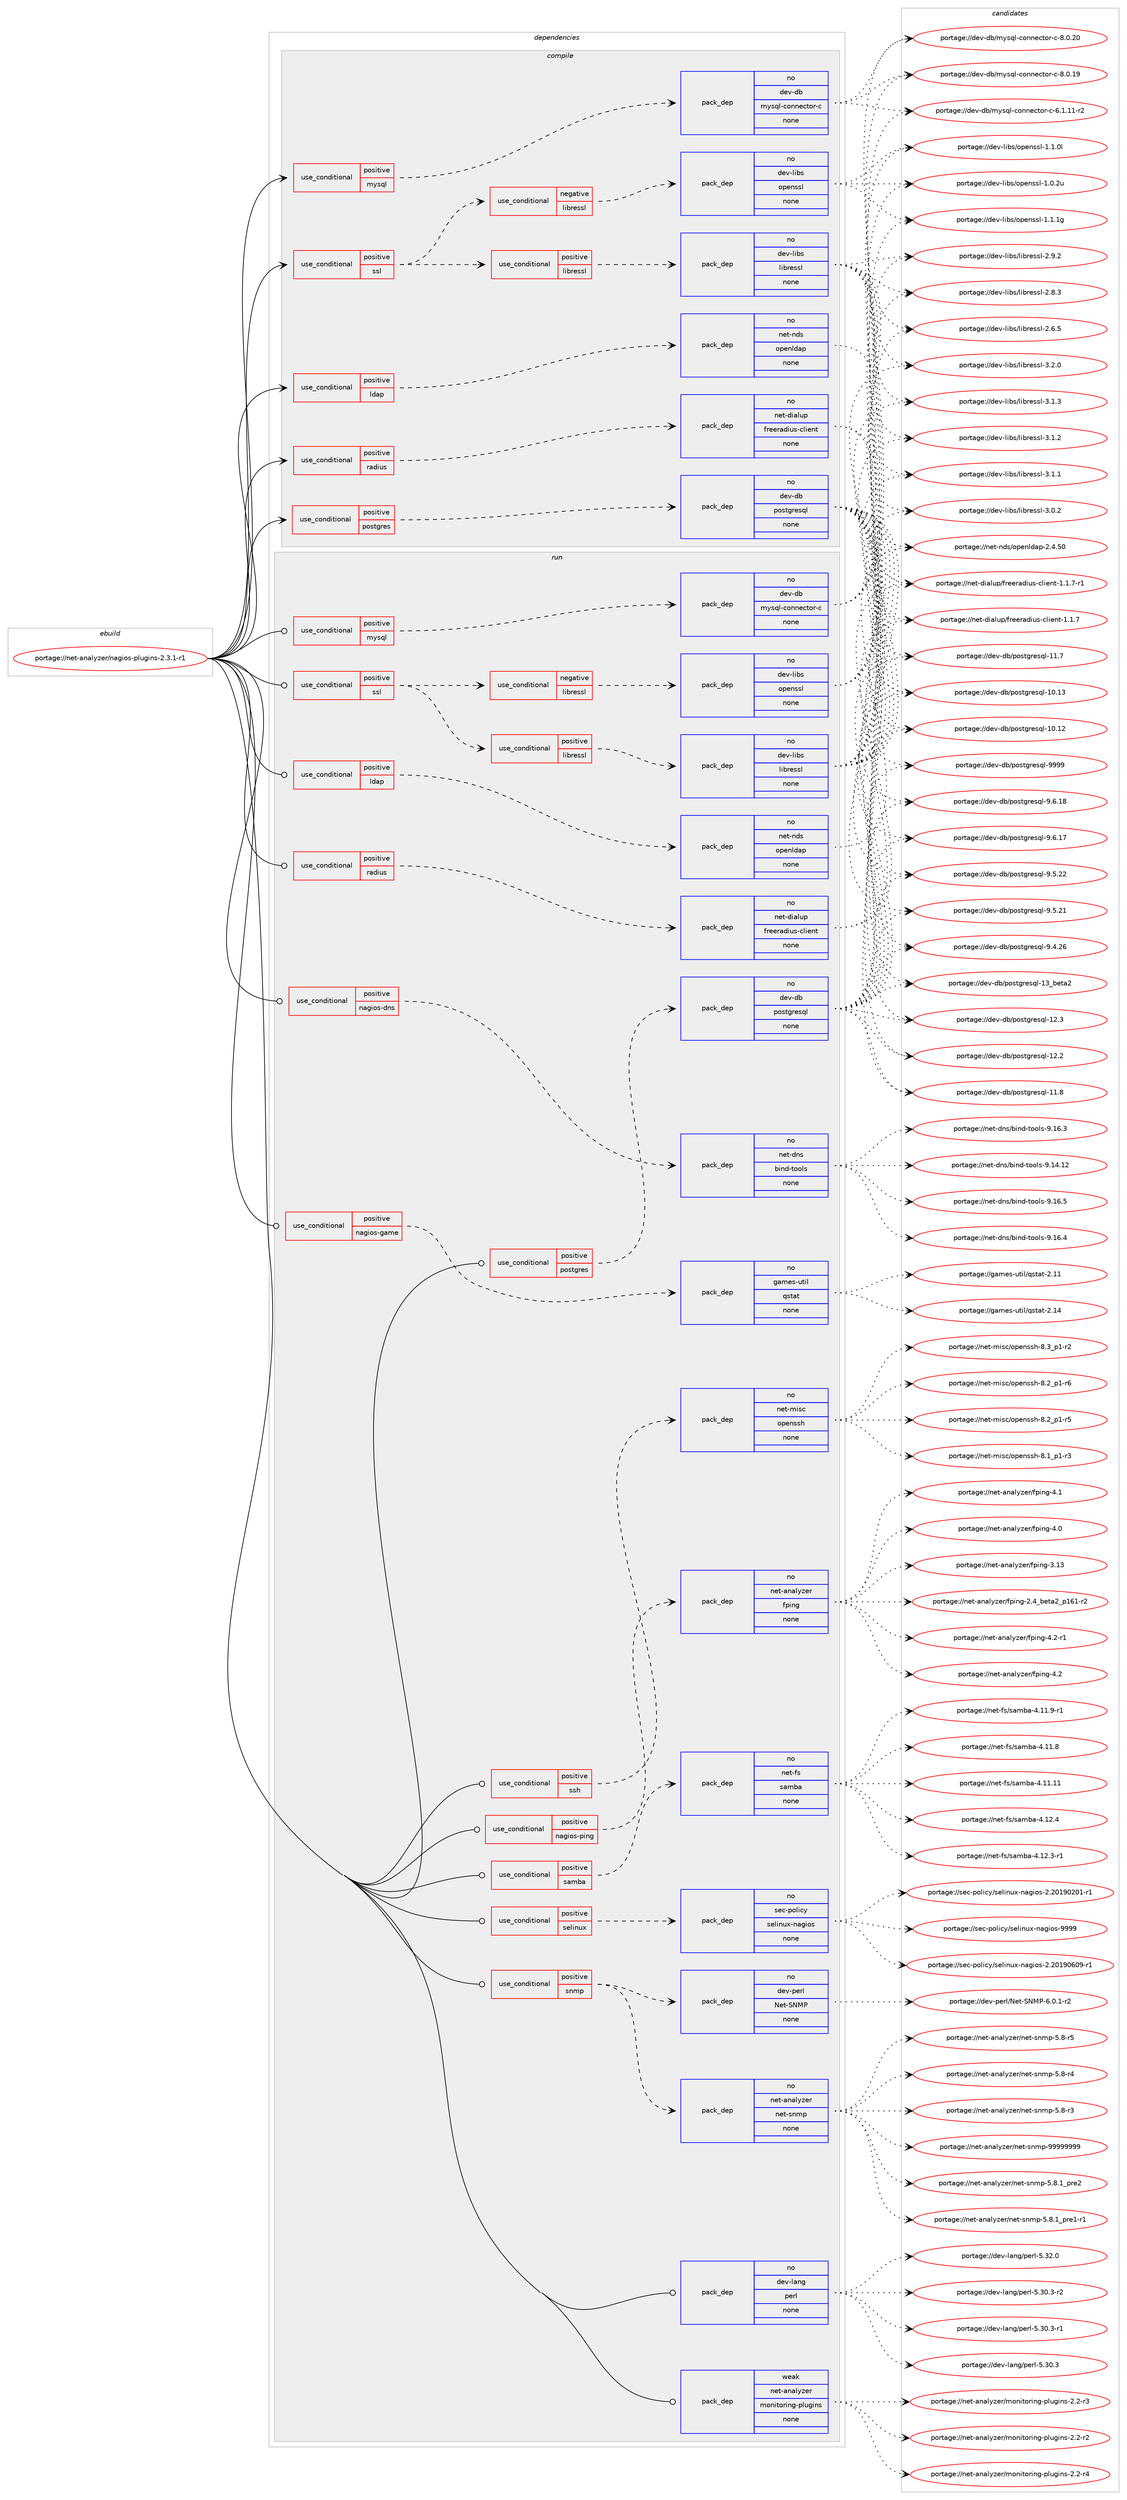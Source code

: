 digraph prolog {

# *************
# Graph options
# *************

newrank=true;
concentrate=true;
compound=true;
graph [rankdir=LR,fontname=Helvetica,fontsize=10,ranksep=1.5];#, ranksep=2.5, nodesep=0.2];
edge  [arrowhead=vee];
node  [fontname=Helvetica,fontsize=10];

# **********
# The ebuild
# **********

subgraph cluster_leftcol {
color=gray;
rank=same;
label=<<i>ebuild</i>>;
id [label="portage://net-analyzer/nagios-plugins-2.3.1-r1", color=red, width=4, href="../net-analyzer/nagios-plugins-2.3.1-r1.svg"];
}

# ****************
# The dependencies
# ****************

subgraph cluster_midcol {
color=gray;
label=<<i>dependencies</i>>;
subgraph cluster_compile {
fillcolor="#eeeeee";
style=filled;
label=<<i>compile</i>>;
subgraph cond934 {
dependency5378 [label=<<TABLE BORDER="0" CELLBORDER="1" CELLSPACING="0" CELLPADDING="4"><TR><TD ROWSPAN="3" CELLPADDING="10">use_conditional</TD></TR><TR><TD>positive</TD></TR><TR><TD>ldap</TD></TR></TABLE>>, shape=none, color=red];
subgraph pack4367 {
dependency5379 [label=<<TABLE BORDER="0" CELLBORDER="1" CELLSPACING="0" CELLPADDING="4" WIDTH="220"><TR><TD ROWSPAN="6" CELLPADDING="30">pack_dep</TD></TR><TR><TD WIDTH="110">no</TD></TR><TR><TD>net-nds</TD></TR><TR><TD>openldap</TD></TR><TR><TD>none</TD></TR><TR><TD></TD></TR></TABLE>>, shape=none, color=blue];
}
dependency5378:e -> dependency5379:w [weight=20,style="dashed",arrowhead="vee"];
}
id:e -> dependency5378:w [weight=20,style="solid",arrowhead="vee"];
subgraph cond935 {
dependency5380 [label=<<TABLE BORDER="0" CELLBORDER="1" CELLSPACING="0" CELLPADDING="4"><TR><TD ROWSPAN="3" CELLPADDING="10">use_conditional</TD></TR><TR><TD>positive</TD></TR><TR><TD>mysql</TD></TR></TABLE>>, shape=none, color=red];
subgraph pack4368 {
dependency5381 [label=<<TABLE BORDER="0" CELLBORDER="1" CELLSPACING="0" CELLPADDING="4" WIDTH="220"><TR><TD ROWSPAN="6" CELLPADDING="30">pack_dep</TD></TR><TR><TD WIDTH="110">no</TD></TR><TR><TD>dev-db</TD></TR><TR><TD>mysql-connector-c</TD></TR><TR><TD>none</TD></TR><TR><TD></TD></TR></TABLE>>, shape=none, color=blue];
}
dependency5380:e -> dependency5381:w [weight=20,style="dashed",arrowhead="vee"];
}
id:e -> dependency5380:w [weight=20,style="solid",arrowhead="vee"];
subgraph cond936 {
dependency5382 [label=<<TABLE BORDER="0" CELLBORDER="1" CELLSPACING="0" CELLPADDING="4"><TR><TD ROWSPAN="3" CELLPADDING="10">use_conditional</TD></TR><TR><TD>positive</TD></TR><TR><TD>postgres</TD></TR></TABLE>>, shape=none, color=red];
subgraph pack4369 {
dependency5383 [label=<<TABLE BORDER="0" CELLBORDER="1" CELLSPACING="0" CELLPADDING="4" WIDTH="220"><TR><TD ROWSPAN="6" CELLPADDING="30">pack_dep</TD></TR><TR><TD WIDTH="110">no</TD></TR><TR><TD>dev-db</TD></TR><TR><TD>postgresql</TD></TR><TR><TD>none</TD></TR><TR><TD></TD></TR></TABLE>>, shape=none, color=blue];
}
dependency5382:e -> dependency5383:w [weight=20,style="dashed",arrowhead="vee"];
}
id:e -> dependency5382:w [weight=20,style="solid",arrowhead="vee"];
subgraph cond937 {
dependency5384 [label=<<TABLE BORDER="0" CELLBORDER="1" CELLSPACING="0" CELLPADDING="4"><TR><TD ROWSPAN="3" CELLPADDING="10">use_conditional</TD></TR><TR><TD>positive</TD></TR><TR><TD>radius</TD></TR></TABLE>>, shape=none, color=red];
subgraph pack4370 {
dependency5385 [label=<<TABLE BORDER="0" CELLBORDER="1" CELLSPACING="0" CELLPADDING="4" WIDTH="220"><TR><TD ROWSPAN="6" CELLPADDING="30">pack_dep</TD></TR><TR><TD WIDTH="110">no</TD></TR><TR><TD>net-dialup</TD></TR><TR><TD>freeradius-client</TD></TR><TR><TD>none</TD></TR><TR><TD></TD></TR></TABLE>>, shape=none, color=blue];
}
dependency5384:e -> dependency5385:w [weight=20,style="dashed",arrowhead="vee"];
}
id:e -> dependency5384:w [weight=20,style="solid",arrowhead="vee"];
subgraph cond938 {
dependency5386 [label=<<TABLE BORDER="0" CELLBORDER="1" CELLSPACING="0" CELLPADDING="4"><TR><TD ROWSPAN="3" CELLPADDING="10">use_conditional</TD></TR><TR><TD>positive</TD></TR><TR><TD>ssl</TD></TR></TABLE>>, shape=none, color=red];
subgraph cond939 {
dependency5387 [label=<<TABLE BORDER="0" CELLBORDER="1" CELLSPACING="0" CELLPADDING="4"><TR><TD ROWSPAN="3" CELLPADDING="10">use_conditional</TD></TR><TR><TD>negative</TD></TR><TR><TD>libressl</TD></TR></TABLE>>, shape=none, color=red];
subgraph pack4371 {
dependency5388 [label=<<TABLE BORDER="0" CELLBORDER="1" CELLSPACING="0" CELLPADDING="4" WIDTH="220"><TR><TD ROWSPAN="6" CELLPADDING="30">pack_dep</TD></TR><TR><TD WIDTH="110">no</TD></TR><TR><TD>dev-libs</TD></TR><TR><TD>openssl</TD></TR><TR><TD>none</TD></TR><TR><TD></TD></TR></TABLE>>, shape=none, color=blue];
}
dependency5387:e -> dependency5388:w [weight=20,style="dashed",arrowhead="vee"];
}
dependency5386:e -> dependency5387:w [weight=20,style="dashed",arrowhead="vee"];
subgraph cond940 {
dependency5389 [label=<<TABLE BORDER="0" CELLBORDER="1" CELLSPACING="0" CELLPADDING="4"><TR><TD ROWSPAN="3" CELLPADDING="10">use_conditional</TD></TR><TR><TD>positive</TD></TR><TR><TD>libressl</TD></TR></TABLE>>, shape=none, color=red];
subgraph pack4372 {
dependency5390 [label=<<TABLE BORDER="0" CELLBORDER="1" CELLSPACING="0" CELLPADDING="4" WIDTH="220"><TR><TD ROWSPAN="6" CELLPADDING="30">pack_dep</TD></TR><TR><TD WIDTH="110">no</TD></TR><TR><TD>dev-libs</TD></TR><TR><TD>libressl</TD></TR><TR><TD>none</TD></TR><TR><TD></TD></TR></TABLE>>, shape=none, color=blue];
}
dependency5389:e -> dependency5390:w [weight=20,style="dashed",arrowhead="vee"];
}
dependency5386:e -> dependency5389:w [weight=20,style="dashed",arrowhead="vee"];
}
id:e -> dependency5386:w [weight=20,style="solid",arrowhead="vee"];
}
subgraph cluster_compileandrun {
fillcolor="#eeeeee";
style=filled;
label=<<i>compile and run</i>>;
}
subgraph cluster_run {
fillcolor="#eeeeee";
style=filled;
label=<<i>run</i>>;
subgraph cond941 {
dependency5391 [label=<<TABLE BORDER="0" CELLBORDER="1" CELLSPACING="0" CELLPADDING="4"><TR><TD ROWSPAN="3" CELLPADDING="10">use_conditional</TD></TR><TR><TD>positive</TD></TR><TR><TD>ldap</TD></TR></TABLE>>, shape=none, color=red];
subgraph pack4373 {
dependency5392 [label=<<TABLE BORDER="0" CELLBORDER="1" CELLSPACING="0" CELLPADDING="4" WIDTH="220"><TR><TD ROWSPAN="6" CELLPADDING="30">pack_dep</TD></TR><TR><TD WIDTH="110">no</TD></TR><TR><TD>net-nds</TD></TR><TR><TD>openldap</TD></TR><TR><TD>none</TD></TR><TR><TD></TD></TR></TABLE>>, shape=none, color=blue];
}
dependency5391:e -> dependency5392:w [weight=20,style="dashed",arrowhead="vee"];
}
id:e -> dependency5391:w [weight=20,style="solid",arrowhead="odot"];
subgraph cond942 {
dependency5393 [label=<<TABLE BORDER="0" CELLBORDER="1" CELLSPACING="0" CELLPADDING="4"><TR><TD ROWSPAN="3" CELLPADDING="10">use_conditional</TD></TR><TR><TD>positive</TD></TR><TR><TD>mysql</TD></TR></TABLE>>, shape=none, color=red];
subgraph pack4374 {
dependency5394 [label=<<TABLE BORDER="0" CELLBORDER="1" CELLSPACING="0" CELLPADDING="4" WIDTH="220"><TR><TD ROWSPAN="6" CELLPADDING="30">pack_dep</TD></TR><TR><TD WIDTH="110">no</TD></TR><TR><TD>dev-db</TD></TR><TR><TD>mysql-connector-c</TD></TR><TR><TD>none</TD></TR><TR><TD></TD></TR></TABLE>>, shape=none, color=blue];
}
dependency5393:e -> dependency5394:w [weight=20,style="dashed",arrowhead="vee"];
}
id:e -> dependency5393:w [weight=20,style="solid",arrowhead="odot"];
subgraph cond943 {
dependency5395 [label=<<TABLE BORDER="0" CELLBORDER="1" CELLSPACING="0" CELLPADDING="4"><TR><TD ROWSPAN="3" CELLPADDING="10">use_conditional</TD></TR><TR><TD>positive</TD></TR><TR><TD>nagios-dns</TD></TR></TABLE>>, shape=none, color=red];
subgraph pack4375 {
dependency5396 [label=<<TABLE BORDER="0" CELLBORDER="1" CELLSPACING="0" CELLPADDING="4" WIDTH="220"><TR><TD ROWSPAN="6" CELLPADDING="30">pack_dep</TD></TR><TR><TD WIDTH="110">no</TD></TR><TR><TD>net-dns</TD></TR><TR><TD>bind-tools</TD></TR><TR><TD>none</TD></TR><TR><TD></TD></TR></TABLE>>, shape=none, color=blue];
}
dependency5395:e -> dependency5396:w [weight=20,style="dashed",arrowhead="vee"];
}
id:e -> dependency5395:w [weight=20,style="solid",arrowhead="odot"];
subgraph cond944 {
dependency5397 [label=<<TABLE BORDER="0" CELLBORDER="1" CELLSPACING="0" CELLPADDING="4"><TR><TD ROWSPAN="3" CELLPADDING="10">use_conditional</TD></TR><TR><TD>positive</TD></TR><TR><TD>nagios-game</TD></TR></TABLE>>, shape=none, color=red];
subgraph pack4376 {
dependency5398 [label=<<TABLE BORDER="0" CELLBORDER="1" CELLSPACING="0" CELLPADDING="4" WIDTH="220"><TR><TD ROWSPAN="6" CELLPADDING="30">pack_dep</TD></TR><TR><TD WIDTH="110">no</TD></TR><TR><TD>games-util</TD></TR><TR><TD>qstat</TD></TR><TR><TD>none</TD></TR><TR><TD></TD></TR></TABLE>>, shape=none, color=blue];
}
dependency5397:e -> dependency5398:w [weight=20,style="dashed",arrowhead="vee"];
}
id:e -> dependency5397:w [weight=20,style="solid",arrowhead="odot"];
subgraph cond945 {
dependency5399 [label=<<TABLE BORDER="0" CELLBORDER="1" CELLSPACING="0" CELLPADDING="4"><TR><TD ROWSPAN="3" CELLPADDING="10">use_conditional</TD></TR><TR><TD>positive</TD></TR><TR><TD>nagios-ping</TD></TR></TABLE>>, shape=none, color=red];
subgraph pack4377 {
dependency5400 [label=<<TABLE BORDER="0" CELLBORDER="1" CELLSPACING="0" CELLPADDING="4" WIDTH="220"><TR><TD ROWSPAN="6" CELLPADDING="30">pack_dep</TD></TR><TR><TD WIDTH="110">no</TD></TR><TR><TD>net-analyzer</TD></TR><TR><TD>fping</TD></TR><TR><TD>none</TD></TR><TR><TD></TD></TR></TABLE>>, shape=none, color=blue];
}
dependency5399:e -> dependency5400:w [weight=20,style="dashed",arrowhead="vee"];
}
id:e -> dependency5399:w [weight=20,style="solid",arrowhead="odot"];
subgraph cond946 {
dependency5401 [label=<<TABLE BORDER="0" CELLBORDER="1" CELLSPACING="0" CELLPADDING="4"><TR><TD ROWSPAN="3" CELLPADDING="10">use_conditional</TD></TR><TR><TD>positive</TD></TR><TR><TD>postgres</TD></TR></TABLE>>, shape=none, color=red];
subgraph pack4378 {
dependency5402 [label=<<TABLE BORDER="0" CELLBORDER="1" CELLSPACING="0" CELLPADDING="4" WIDTH="220"><TR><TD ROWSPAN="6" CELLPADDING="30">pack_dep</TD></TR><TR><TD WIDTH="110">no</TD></TR><TR><TD>dev-db</TD></TR><TR><TD>postgresql</TD></TR><TR><TD>none</TD></TR><TR><TD></TD></TR></TABLE>>, shape=none, color=blue];
}
dependency5401:e -> dependency5402:w [weight=20,style="dashed",arrowhead="vee"];
}
id:e -> dependency5401:w [weight=20,style="solid",arrowhead="odot"];
subgraph cond947 {
dependency5403 [label=<<TABLE BORDER="0" CELLBORDER="1" CELLSPACING="0" CELLPADDING="4"><TR><TD ROWSPAN="3" CELLPADDING="10">use_conditional</TD></TR><TR><TD>positive</TD></TR><TR><TD>radius</TD></TR></TABLE>>, shape=none, color=red];
subgraph pack4379 {
dependency5404 [label=<<TABLE BORDER="0" CELLBORDER="1" CELLSPACING="0" CELLPADDING="4" WIDTH="220"><TR><TD ROWSPAN="6" CELLPADDING="30">pack_dep</TD></TR><TR><TD WIDTH="110">no</TD></TR><TR><TD>net-dialup</TD></TR><TR><TD>freeradius-client</TD></TR><TR><TD>none</TD></TR><TR><TD></TD></TR></TABLE>>, shape=none, color=blue];
}
dependency5403:e -> dependency5404:w [weight=20,style="dashed",arrowhead="vee"];
}
id:e -> dependency5403:w [weight=20,style="solid",arrowhead="odot"];
subgraph cond948 {
dependency5405 [label=<<TABLE BORDER="0" CELLBORDER="1" CELLSPACING="0" CELLPADDING="4"><TR><TD ROWSPAN="3" CELLPADDING="10">use_conditional</TD></TR><TR><TD>positive</TD></TR><TR><TD>samba</TD></TR></TABLE>>, shape=none, color=red];
subgraph pack4380 {
dependency5406 [label=<<TABLE BORDER="0" CELLBORDER="1" CELLSPACING="0" CELLPADDING="4" WIDTH="220"><TR><TD ROWSPAN="6" CELLPADDING="30">pack_dep</TD></TR><TR><TD WIDTH="110">no</TD></TR><TR><TD>net-fs</TD></TR><TR><TD>samba</TD></TR><TR><TD>none</TD></TR><TR><TD></TD></TR></TABLE>>, shape=none, color=blue];
}
dependency5405:e -> dependency5406:w [weight=20,style="dashed",arrowhead="vee"];
}
id:e -> dependency5405:w [weight=20,style="solid",arrowhead="odot"];
subgraph cond949 {
dependency5407 [label=<<TABLE BORDER="0" CELLBORDER="1" CELLSPACING="0" CELLPADDING="4"><TR><TD ROWSPAN="3" CELLPADDING="10">use_conditional</TD></TR><TR><TD>positive</TD></TR><TR><TD>selinux</TD></TR></TABLE>>, shape=none, color=red];
subgraph pack4381 {
dependency5408 [label=<<TABLE BORDER="0" CELLBORDER="1" CELLSPACING="0" CELLPADDING="4" WIDTH="220"><TR><TD ROWSPAN="6" CELLPADDING="30">pack_dep</TD></TR><TR><TD WIDTH="110">no</TD></TR><TR><TD>sec-policy</TD></TR><TR><TD>selinux-nagios</TD></TR><TR><TD>none</TD></TR><TR><TD></TD></TR></TABLE>>, shape=none, color=blue];
}
dependency5407:e -> dependency5408:w [weight=20,style="dashed",arrowhead="vee"];
}
id:e -> dependency5407:w [weight=20,style="solid",arrowhead="odot"];
subgraph cond950 {
dependency5409 [label=<<TABLE BORDER="0" CELLBORDER="1" CELLSPACING="0" CELLPADDING="4"><TR><TD ROWSPAN="3" CELLPADDING="10">use_conditional</TD></TR><TR><TD>positive</TD></TR><TR><TD>snmp</TD></TR></TABLE>>, shape=none, color=red];
subgraph pack4382 {
dependency5410 [label=<<TABLE BORDER="0" CELLBORDER="1" CELLSPACING="0" CELLPADDING="4" WIDTH="220"><TR><TD ROWSPAN="6" CELLPADDING="30">pack_dep</TD></TR><TR><TD WIDTH="110">no</TD></TR><TR><TD>dev-perl</TD></TR><TR><TD>Net-SNMP</TD></TR><TR><TD>none</TD></TR><TR><TD></TD></TR></TABLE>>, shape=none, color=blue];
}
dependency5409:e -> dependency5410:w [weight=20,style="dashed",arrowhead="vee"];
subgraph pack4383 {
dependency5411 [label=<<TABLE BORDER="0" CELLBORDER="1" CELLSPACING="0" CELLPADDING="4" WIDTH="220"><TR><TD ROWSPAN="6" CELLPADDING="30">pack_dep</TD></TR><TR><TD WIDTH="110">no</TD></TR><TR><TD>net-analyzer</TD></TR><TR><TD>net-snmp</TD></TR><TR><TD>none</TD></TR><TR><TD></TD></TR></TABLE>>, shape=none, color=blue];
}
dependency5409:e -> dependency5411:w [weight=20,style="dashed",arrowhead="vee"];
}
id:e -> dependency5409:w [weight=20,style="solid",arrowhead="odot"];
subgraph cond951 {
dependency5412 [label=<<TABLE BORDER="0" CELLBORDER="1" CELLSPACING="0" CELLPADDING="4"><TR><TD ROWSPAN="3" CELLPADDING="10">use_conditional</TD></TR><TR><TD>positive</TD></TR><TR><TD>ssh</TD></TR></TABLE>>, shape=none, color=red];
subgraph pack4384 {
dependency5413 [label=<<TABLE BORDER="0" CELLBORDER="1" CELLSPACING="0" CELLPADDING="4" WIDTH="220"><TR><TD ROWSPAN="6" CELLPADDING="30">pack_dep</TD></TR><TR><TD WIDTH="110">no</TD></TR><TR><TD>net-misc</TD></TR><TR><TD>openssh</TD></TR><TR><TD>none</TD></TR><TR><TD></TD></TR></TABLE>>, shape=none, color=blue];
}
dependency5412:e -> dependency5413:w [weight=20,style="dashed",arrowhead="vee"];
}
id:e -> dependency5412:w [weight=20,style="solid",arrowhead="odot"];
subgraph cond952 {
dependency5414 [label=<<TABLE BORDER="0" CELLBORDER="1" CELLSPACING="0" CELLPADDING="4"><TR><TD ROWSPAN="3" CELLPADDING="10">use_conditional</TD></TR><TR><TD>positive</TD></TR><TR><TD>ssl</TD></TR></TABLE>>, shape=none, color=red];
subgraph cond953 {
dependency5415 [label=<<TABLE BORDER="0" CELLBORDER="1" CELLSPACING="0" CELLPADDING="4"><TR><TD ROWSPAN="3" CELLPADDING="10">use_conditional</TD></TR><TR><TD>negative</TD></TR><TR><TD>libressl</TD></TR></TABLE>>, shape=none, color=red];
subgraph pack4385 {
dependency5416 [label=<<TABLE BORDER="0" CELLBORDER="1" CELLSPACING="0" CELLPADDING="4" WIDTH="220"><TR><TD ROWSPAN="6" CELLPADDING="30">pack_dep</TD></TR><TR><TD WIDTH="110">no</TD></TR><TR><TD>dev-libs</TD></TR><TR><TD>openssl</TD></TR><TR><TD>none</TD></TR><TR><TD></TD></TR></TABLE>>, shape=none, color=blue];
}
dependency5415:e -> dependency5416:w [weight=20,style="dashed",arrowhead="vee"];
}
dependency5414:e -> dependency5415:w [weight=20,style="dashed",arrowhead="vee"];
subgraph cond954 {
dependency5417 [label=<<TABLE BORDER="0" CELLBORDER="1" CELLSPACING="0" CELLPADDING="4"><TR><TD ROWSPAN="3" CELLPADDING="10">use_conditional</TD></TR><TR><TD>positive</TD></TR><TR><TD>libressl</TD></TR></TABLE>>, shape=none, color=red];
subgraph pack4386 {
dependency5418 [label=<<TABLE BORDER="0" CELLBORDER="1" CELLSPACING="0" CELLPADDING="4" WIDTH="220"><TR><TD ROWSPAN="6" CELLPADDING="30">pack_dep</TD></TR><TR><TD WIDTH="110">no</TD></TR><TR><TD>dev-libs</TD></TR><TR><TD>libressl</TD></TR><TR><TD>none</TD></TR><TR><TD></TD></TR></TABLE>>, shape=none, color=blue];
}
dependency5417:e -> dependency5418:w [weight=20,style="dashed",arrowhead="vee"];
}
dependency5414:e -> dependency5417:w [weight=20,style="dashed",arrowhead="vee"];
}
id:e -> dependency5414:w [weight=20,style="solid",arrowhead="odot"];
subgraph pack4387 {
dependency5419 [label=<<TABLE BORDER="0" CELLBORDER="1" CELLSPACING="0" CELLPADDING="4" WIDTH="220"><TR><TD ROWSPAN="6" CELLPADDING="30">pack_dep</TD></TR><TR><TD WIDTH="110">no</TD></TR><TR><TD>dev-lang</TD></TR><TR><TD>perl</TD></TR><TR><TD>none</TD></TR><TR><TD></TD></TR></TABLE>>, shape=none, color=blue];
}
id:e -> dependency5419:w [weight=20,style="solid",arrowhead="odot"];
subgraph pack4388 {
dependency5420 [label=<<TABLE BORDER="0" CELLBORDER="1" CELLSPACING="0" CELLPADDING="4" WIDTH="220"><TR><TD ROWSPAN="6" CELLPADDING="30">pack_dep</TD></TR><TR><TD WIDTH="110">weak</TD></TR><TR><TD>net-analyzer</TD></TR><TR><TD>monitoring-plugins</TD></TR><TR><TD>none</TD></TR><TR><TD></TD></TR></TABLE>>, shape=none, color=blue];
}
id:e -> dependency5420:w [weight=20,style="solid",arrowhead="odot"];
}
}

# **************
# The candidates
# **************

subgraph cluster_choices {
rank=same;
color=gray;
label=<<i>candidates</i>>;

subgraph choice4367 {
color=black;
nodesep=1;
choice11010111645110100115471111121011101081009711245504652465348 [label="portage://net-nds/openldap-2.4.50", color=red, width=4,href="../net-nds/openldap-2.4.50.svg"];
dependency5379:e -> choice11010111645110100115471111121011101081009711245504652465348:w [style=dotted,weight="100"];
}
subgraph choice4368 {
color=black;
nodesep=1;
choice100101118451009847109121115113108459911111011010199116111114459945564648465048 [label="portage://dev-db/mysql-connector-c-8.0.20", color=red, width=4,href="../dev-db/mysql-connector-c-8.0.20.svg"];
choice100101118451009847109121115113108459911111011010199116111114459945564648464957 [label="portage://dev-db/mysql-connector-c-8.0.19", color=red, width=4,href="../dev-db/mysql-connector-c-8.0.19.svg"];
choice1001011184510098471091211151131084599111110110101991161111144599455446494649494511450 [label="portage://dev-db/mysql-connector-c-6.1.11-r2", color=red, width=4,href="../dev-db/mysql-connector-c-6.1.11-r2.svg"];
dependency5381:e -> choice100101118451009847109121115113108459911111011010199116111114459945564648465048:w [style=dotted,weight="100"];
dependency5381:e -> choice100101118451009847109121115113108459911111011010199116111114459945564648464957:w [style=dotted,weight="100"];
dependency5381:e -> choice1001011184510098471091211151131084599111110110101991161111144599455446494649494511450:w [style=dotted,weight="100"];
}
subgraph choice4369 {
color=black;
nodesep=1;
choice1001011184510098471121111151161031141011151131084557575757 [label="portage://dev-db/postgresql-9999", color=red, width=4,href="../dev-db/postgresql-9999.svg"];
choice10010111845100984711211111511610311410111511310845574654464956 [label="portage://dev-db/postgresql-9.6.18", color=red, width=4,href="../dev-db/postgresql-9.6.18.svg"];
choice10010111845100984711211111511610311410111511310845574654464955 [label="portage://dev-db/postgresql-9.6.17", color=red, width=4,href="../dev-db/postgresql-9.6.17.svg"];
choice10010111845100984711211111511610311410111511310845574653465050 [label="portage://dev-db/postgresql-9.5.22", color=red, width=4,href="../dev-db/postgresql-9.5.22.svg"];
choice10010111845100984711211111511610311410111511310845574653465049 [label="portage://dev-db/postgresql-9.5.21", color=red, width=4,href="../dev-db/postgresql-9.5.21.svg"];
choice10010111845100984711211111511610311410111511310845574652465054 [label="portage://dev-db/postgresql-9.4.26", color=red, width=4,href="../dev-db/postgresql-9.4.26.svg"];
choice10010111845100984711211111511610311410111511310845495195981011169750 [label="portage://dev-db/postgresql-13_beta2", color=red, width=4,href="../dev-db/postgresql-13_beta2.svg"];
choice1001011184510098471121111151161031141011151131084549504651 [label="portage://dev-db/postgresql-12.3", color=red, width=4,href="../dev-db/postgresql-12.3.svg"];
choice1001011184510098471121111151161031141011151131084549504650 [label="portage://dev-db/postgresql-12.2", color=red, width=4,href="../dev-db/postgresql-12.2.svg"];
choice1001011184510098471121111151161031141011151131084549494656 [label="portage://dev-db/postgresql-11.8", color=red, width=4,href="../dev-db/postgresql-11.8.svg"];
choice1001011184510098471121111151161031141011151131084549494655 [label="portage://dev-db/postgresql-11.7", color=red, width=4,href="../dev-db/postgresql-11.7.svg"];
choice100101118451009847112111115116103114101115113108454948464951 [label="portage://dev-db/postgresql-10.13", color=red, width=4,href="../dev-db/postgresql-10.13.svg"];
choice100101118451009847112111115116103114101115113108454948464950 [label="portage://dev-db/postgresql-10.12", color=red, width=4,href="../dev-db/postgresql-10.12.svg"];
dependency5383:e -> choice1001011184510098471121111151161031141011151131084557575757:w [style=dotted,weight="100"];
dependency5383:e -> choice10010111845100984711211111511610311410111511310845574654464956:w [style=dotted,weight="100"];
dependency5383:e -> choice10010111845100984711211111511610311410111511310845574654464955:w [style=dotted,weight="100"];
dependency5383:e -> choice10010111845100984711211111511610311410111511310845574653465050:w [style=dotted,weight="100"];
dependency5383:e -> choice10010111845100984711211111511610311410111511310845574653465049:w [style=dotted,weight="100"];
dependency5383:e -> choice10010111845100984711211111511610311410111511310845574652465054:w [style=dotted,weight="100"];
dependency5383:e -> choice10010111845100984711211111511610311410111511310845495195981011169750:w [style=dotted,weight="100"];
dependency5383:e -> choice1001011184510098471121111151161031141011151131084549504651:w [style=dotted,weight="100"];
dependency5383:e -> choice1001011184510098471121111151161031141011151131084549504650:w [style=dotted,weight="100"];
dependency5383:e -> choice1001011184510098471121111151161031141011151131084549494656:w [style=dotted,weight="100"];
dependency5383:e -> choice1001011184510098471121111151161031141011151131084549494655:w [style=dotted,weight="100"];
dependency5383:e -> choice100101118451009847112111115116103114101115113108454948464951:w [style=dotted,weight="100"];
dependency5383:e -> choice100101118451009847112111115116103114101115113108454948464950:w [style=dotted,weight="100"];
}
subgraph choice4370 {
color=black;
nodesep=1;
choice1101011164510010597108117112471021141011011149710010511711545991081051011101164549464946554511449 [label="portage://net-dialup/freeradius-client-1.1.7-r1", color=red, width=4,href="../net-dialup/freeradius-client-1.1.7-r1.svg"];
choice110101116451001059710811711247102114101101114971001051171154599108105101110116454946494655 [label="portage://net-dialup/freeradius-client-1.1.7", color=red, width=4,href="../net-dialup/freeradius-client-1.1.7.svg"];
dependency5385:e -> choice1101011164510010597108117112471021141011011149710010511711545991081051011101164549464946554511449:w [style=dotted,weight="100"];
dependency5385:e -> choice110101116451001059710811711247102114101101114971001051171154599108105101110116454946494655:w [style=dotted,weight="100"];
}
subgraph choice4371 {
color=black;
nodesep=1;
choice100101118451081059811547111112101110115115108454946494649103 [label="portage://dev-libs/openssl-1.1.1g", color=red, width=4,href="../dev-libs/openssl-1.1.1g.svg"];
choice100101118451081059811547111112101110115115108454946494648108 [label="portage://dev-libs/openssl-1.1.0l", color=red, width=4,href="../dev-libs/openssl-1.1.0l.svg"];
choice100101118451081059811547111112101110115115108454946484650117 [label="portage://dev-libs/openssl-1.0.2u", color=red, width=4,href="../dev-libs/openssl-1.0.2u.svg"];
dependency5388:e -> choice100101118451081059811547111112101110115115108454946494649103:w [style=dotted,weight="100"];
dependency5388:e -> choice100101118451081059811547111112101110115115108454946494648108:w [style=dotted,weight="100"];
dependency5388:e -> choice100101118451081059811547111112101110115115108454946484650117:w [style=dotted,weight="100"];
}
subgraph choice4372 {
color=black;
nodesep=1;
choice10010111845108105981154710810598114101115115108455146504648 [label="portage://dev-libs/libressl-3.2.0", color=red, width=4,href="../dev-libs/libressl-3.2.0.svg"];
choice10010111845108105981154710810598114101115115108455146494651 [label="portage://dev-libs/libressl-3.1.3", color=red, width=4,href="../dev-libs/libressl-3.1.3.svg"];
choice10010111845108105981154710810598114101115115108455146494650 [label="portage://dev-libs/libressl-3.1.2", color=red, width=4,href="../dev-libs/libressl-3.1.2.svg"];
choice10010111845108105981154710810598114101115115108455146494649 [label="portage://dev-libs/libressl-3.1.1", color=red, width=4,href="../dev-libs/libressl-3.1.1.svg"];
choice10010111845108105981154710810598114101115115108455146484650 [label="portage://dev-libs/libressl-3.0.2", color=red, width=4,href="../dev-libs/libressl-3.0.2.svg"];
choice10010111845108105981154710810598114101115115108455046574650 [label="portage://dev-libs/libressl-2.9.2", color=red, width=4,href="../dev-libs/libressl-2.9.2.svg"];
choice10010111845108105981154710810598114101115115108455046564651 [label="portage://dev-libs/libressl-2.8.3", color=red, width=4,href="../dev-libs/libressl-2.8.3.svg"];
choice10010111845108105981154710810598114101115115108455046544653 [label="portage://dev-libs/libressl-2.6.5", color=red, width=4,href="../dev-libs/libressl-2.6.5.svg"];
dependency5390:e -> choice10010111845108105981154710810598114101115115108455146504648:w [style=dotted,weight="100"];
dependency5390:e -> choice10010111845108105981154710810598114101115115108455146494651:w [style=dotted,weight="100"];
dependency5390:e -> choice10010111845108105981154710810598114101115115108455146494650:w [style=dotted,weight="100"];
dependency5390:e -> choice10010111845108105981154710810598114101115115108455146494649:w [style=dotted,weight="100"];
dependency5390:e -> choice10010111845108105981154710810598114101115115108455146484650:w [style=dotted,weight="100"];
dependency5390:e -> choice10010111845108105981154710810598114101115115108455046574650:w [style=dotted,weight="100"];
dependency5390:e -> choice10010111845108105981154710810598114101115115108455046564651:w [style=dotted,weight="100"];
dependency5390:e -> choice10010111845108105981154710810598114101115115108455046544653:w [style=dotted,weight="100"];
}
subgraph choice4373 {
color=black;
nodesep=1;
choice11010111645110100115471111121011101081009711245504652465348 [label="portage://net-nds/openldap-2.4.50", color=red, width=4,href="../net-nds/openldap-2.4.50.svg"];
dependency5392:e -> choice11010111645110100115471111121011101081009711245504652465348:w [style=dotted,weight="100"];
}
subgraph choice4374 {
color=black;
nodesep=1;
choice100101118451009847109121115113108459911111011010199116111114459945564648465048 [label="portage://dev-db/mysql-connector-c-8.0.20", color=red, width=4,href="../dev-db/mysql-connector-c-8.0.20.svg"];
choice100101118451009847109121115113108459911111011010199116111114459945564648464957 [label="portage://dev-db/mysql-connector-c-8.0.19", color=red, width=4,href="../dev-db/mysql-connector-c-8.0.19.svg"];
choice1001011184510098471091211151131084599111110110101991161111144599455446494649494511450 [label="portage://dev-db/mysql-connector-c-6.1.11-r2", color=red, width=4,href="../dev-db/mysql-connector-c-6.1.11-r2.svg"];
dependency5394:e -> choice100101118451009847109121115113108459911111011010199116111114459945564648465048:w [style=dotted,weight="100"];
dependency5394:e -> choice100101118451009847109121115113108459911111011010199116111114459945564648464957:w [style=dotted,weight="100"];
dependency5394:e -> choice1001011184510098471091211151131084599111110110101991161111144599455446494649494511450:w [style=dotted,weight="100"];
}
subgraph choice4375 {
color=black;
nodesep=1;
choice1101011164510011011547981051101004511611111110811545574649544653 [label="portage://net-dns/bind-tools-9.16.5", color=red, width=4,href="../net-dns/bind-tools-9.16.5.svg"];
choice1101011164510011011547981051101004511611111110811545574649544652 [label="portage://net-dns/bind-tools-9.16.4", color=red, width=4,href="../net-dns/bind-tools-9.16.4.svg"];
choice1101011164510011011547981051101004511611111110811545574649544651 [label="portage://net-dns/bind-tools-9.16.3", color=red, width=4,href="../net-dns/bind-tools-9.16.3.svg"];
choice110101116451001101154798105110100451161111111081154557464952464950 [label="portage://net-dns/bind-tools-9.14.12", color=red, width=4,href="../net-dns/bind-tools-9.14.12.svg"];
dependency5396:e -> choice1101011164510011011547981051101004511611111110811545574649544653:w [style=dotted,weight="100"];
dependency5396:e -> choice1101011164510011011547981051101004511611111110811545574649544652:w [style=dotted,weight="100"];
dependency5396:e -> choice1101011164510011011547981051101004511611111110811545574649544651:w [style=dotted,weight="100"];
dependency5396:e -> choice110101116451001101154798105110100451161111111081154557464952464950:w [style=dotted,weight="100"];
}
subgraph choice4376 {
color=black;
nodesep=1;
choice103971091011154511711610510847113115116971164550464952 [label="portage://games-util/qstat-2.14", color=red, width=4,href="../games-util/qstat-2.14.svg"];
choice103971091011154511711610510847113115116971164550464949 [label="portage://games-util/qstat-2.11", color=red, width=4,href="../games-util/qstat-2.11.svg"];
dependency5398:e -> choice103971091011154511711610510847113115116971164550464952:w [style=dotted,weight="100"];
dependency5398:e -> choice103971091011154511711610510847113115116971164550464949:w [style=dotted,weight="100"];
}
subgraph choice4377 {
color=black;
nodesep=1;
choice11010111645971109710812112210111447102112105110103455246504511449 [label="portage://net-analyzer/fping-4.2-r1", color=red, width=4,href="../net-analyzer/fping-4.2-r1.svg"];
choice1101011164597110971081211221011144710211210511010345524650 [label="portage://net-analyzer/fping-4.2", color=red, width=4,href="../net-analyzer/fping-4.2.svg"];
choice1101011164597110971081211221011144710211210511010345524649 [label="portage://net-analyzer/fping-4.1", color=red, width=4,href="../net-analyzer/fping-4.1.svg"];
choice1101011164597110971081211221011144710211210511010345524648 [label="portage://net-analyzer/fping-4.0", color=red, width=4,href="../net-analyzer/fping-4.0.svg"];
choice110101116459711097108121122101114471021121051101034551464951 [label="portage://net-analyzer/fping-3.13", color=red, width=4,href="../net-analyzer/fping-3.13.svg"];
choice110101116459711097108121122101114471021121051101034550465295981011169750951124954494511450 [label="portage://net-analyzer/fping-2.4_beta2_p161-r2", color=red, width=4,href="../net-analyzer/fping-2.4_beta2_p161-r2.svg"];
dependency5400:e -> choice11010111645971109710812112210111447102112105110103455246504511449:w [style=dotted,weight="100"];
dependency5400:e -> choice1101011164597110971081211221011144710211210511010345524650:w [style=dotted,weight="100"];
dependency5400:e -> choice1101011164597110971081211221011144710211210511010345524649:w [style=dotted,weight="100"];
dependency5400:e -> choice1101011164597110971081211221011144710211210511010345524648:w [style=dotted,weight="100"];
dependency5400:e -> choice110101116459711097108121122101114471021121051101034551464951:w [style=dotted,weight="100"];
dependency5400:e -> choice110101116459711097108121122101114471021121051101034550465295981011169750951124954494511450:w [style=dotted,weight="100"];
}
subgraph choice4378 {
color=black;
nodesep=1;
choice1001011184510098471121111151161031141011151131084557575757 [label="portage://dev-db/postgresql-9999", color=red, width=4,href="../dev-db/postgresql-9999.svg"];
choice10010111845100984711211111511610311410111511310845574654464956 [label="portage://dev-db/postgresql-9.6.18", color=red, width=4,href="../dev-db/postgresql-9.6.18.svg"];
choice10010111845100984711211111511610311410111511310845574654464955 [label="portage://dev-db/postgresql-9.6.17", color=red, width=4,href="../dev-db/postgresql-9.6.17.svg"];
choice10010111845100984711211111511610311410111511310845574653465050 [label="portage://dev-db/postgresql-9.5.22", color=red, width=4,href="../dev-db/postgresql-9.5.22.svg"];
choice10010111845100984711211111511610311410111511310845574653465049 [label="portage://dev-db/postgresql-9.5.21", color=red, width=4,href="../dev-db/postgresql-9.5.21.svg"];
choice10010111845100984711211111511610311410111511310845574652465054 [label="portage://dev-db/postgresql-9.4.26", color=red, width=4,href="../dev-db/postgresql-9.4.26.svg"];
choice10010111845100984711211111511610311410111511310845495195981011169750 [label="portage://dev-db/postgresql-13_beta2", color=red, width=4,href="../dev-db/postgresql-13_beta2.svg"];
choice1001011184510098471121111151161031141011151131084549504651 [label="portage://dev-db/postgresql-12.3", color=red, width=4,href="../dev-db/postgresql-12.3.svg"];
choice1001011184510098471121111151161031141011151131084549504650 [label="portage://dev-db/postgresql-12.2", color=red, width=4,href="../dev-db/postgresql-12.2.svg"];
choice1001011184510098471121111151161031141011151131084549494656 [label="portage://dev-db/postgresql-11.8", color=red, width=4,href="../dev-db/postgresql-11.8.svg"];
choice1001011184510098471121111151161031141011151131084549494655 [label="portage://dev-db/postgresql-11.7", color=red, width=4,href="../dev-db/postgresql-11.7.svg"];
choice100101118451009847112111115116103114101115113108454948464951 [label="portage://dev-db/postgresql-10.13", color=red, width=4,href="../dev-db/postgresql-10.13.svg"];
choice100101118451009847112111115116103114101115113108454948464950 [label="portage://dev-db/postgresql-10.12", color=red, width=4,href="../dev-db/postgresql-10.12.svg"];
dependency5402:e -> choice1001011184510098471121111151161031141011151131084557575757:w [style=dotted,weight="100"];
dependency5402:e -> choice10010111845100984711211111511610311410111511310845574654464956:w [style=dotted,weight="100"];
dependency5402:e -> choice10010111845100984711211111511610311410111511310845574654464955:w [style=dotted,weight="100"];
dependency5402:e -> choice10010111845100984711211111511610311410111511310845574653465050:w [style=dotted,weight="100"];
dependency5402:e -> choice10010111845100984711211111511610311410111511310845574653465049:w [style=dotted,weight="100"];
dependency5402:e -> choice10010111845100984711211111511610311410111511310845574652465054:w [style=dotted,weight="100"];
dependency5402:e -> choice10010111845100984711211111511610311410111511310845495195981011169750:w [style=dotted,weight="100"];
dependency5402:e -> choice1001011184510098471121111151161031141011151131084549504651:w [style=dotted,weight="100"];
dependency5402:e -> choice1001011184510098471121111151161031141011151131084549504650:w [style=dotted,weight="100"];
dependency5402:e -> choice1001011184510098471121111151161031141011151131084549494656:w [style=dotted,weight="100"];
dependency5402:e -> choice1001011184510098471121111151161031141011151131084549494655:w [style=dotted,weight="100"];
dependency5402:e -> choice100101118451009847112111115116103114101115113108454948464951:w [style=dotted,weight="100"];
dependency5402:e -> choice100101118451009847112111115116103114101115113108454948464950:w [style=dotted,weight="100"];
}
subgraph choice4379 {
color=black;
nodesep=1;
choice1101011164510010597108117112471021141011011149710010511711545991081051011101164549464946554511449 [label="portage://net-dialup/freeradius-client-1.1.7-r1", color=red, width=4,href="../net-dialup/freeradius-client-1.1.7-r1.svg"];
choice110101116451001059710811711247102114101101114971001051171154599108105101110116454946494655 [label="portage://net-dialup/freeradius-client-1.1.7", color=red, width=4,href="../net-dialup/freeradius-client-1.1.7.svg"];
dependency5404:e -> choice1101011164510010597108117112471021141011011149710010511711545991081051011101164549464946554511449:w [style=dotted,weight="100"];
dependency5404:e -> choice110101116451001059710811711247102114101101114971001051171154599108105101110116454946494655:w [style=dotted,weight="100"];
}
subgraph choice4380 {
color=black;
nodesep=1;
choice110101116451021154711597109989745524649504652 [label="portage://net-fs/samba-4.12.4", color=red, width=4,href="../net-fs/samba-4.12.4.svg"];
choice1101011164510211547115971099897455246495046514511449 [label="portage://net-fs/samba-4.12.3-r1", color=red, width=4,href="../net-fs/samba-4.12.3-r1.svg"];
choice1101011164510211547115971099897455246494946574511449 [label="portage://net-fs/samba-4.11.9-r1", color=red, width=4,href="../net-fs/samba-4.11.9-r1.svg"];
choice110101116451021154711597109989745524649494656 [label="portage://net-fs/samba-4.11.8", color=red, width=4,href="../net-fs/samba-4.11.8.svg"];
choice11010111645102115471159710998974552464949464949 [label="portage://net-fs/samba-4.11.11", color=red, width=4,href="../net-fs/samba-4.11.11.svg"];
dependency5406:e -> choice110101116451021154711597109989745524649504652:w [style=dotted,weight="100"];
dependency5406:e -> choice1101011164510211547115971099897455246495046514511449:w [style=dotted,weight="100"];
dependency5406:e -> choice1101011164510211547115971099897455246494946574511449:w [style=dotted,weight="100"];
dependency5406:e -> choice110101116451021154711597109989745524649494656:w [style=dotted,weight="100"];
dependency5406:e -> choice11010111645102115471159710998974552464949464949:w [style=dotted,weight="100"];
}
subgraph choice4381 {
color=black;
nodesep=1;
choice1151019945112111108105991214711510110810511011712045110971031051111154557575757 [label="portage://sec-policy/selinux-nagios-9999", color=red, width=4,href="../sec-policy/selinux-nagios-9999.svg"];
choice11510199451121111081059912147115101108105110117120451109710310511111545504650484957485448574511449 [label="portage://sec-policy/selinux-nagios-2.20190609-r1", color=red, width=4,href="../sec-policy/selinux-nagios-2.20190609-r1.svg"];
choice11510199451121111081059912147115101108105110117120451109710310511111545504650484957485048494511449 [label="portage://sec-policy/selinux-nagios-2.20190201-r1", color=red, width=4,href="../sec-policy/selinux-nagios-2.20190201-r1.svg"];
dependency5408:e -> choice1151019945112111108105991214711510110810511011712045110971031051111154557575757:w [style=dotted,weight="100"];
dependency5408:e -> choice11510199451121111081059912147115101108105110117120451109710310511111545504650484957485448574511449:w [style=dotted,weight="100"];
dependency5408:e -> choice11510199451121111081059912147115101108105110117120451109710310511111545504650484957485048494511449:w [style=dotted,weight="100"];
}
subgraph choice4382 {
color=black;
nodesep=1;
choice10010111845112101114108477810111645837877804554464846494511450 [label="portage://dev-perl/Net-SNMP-6.0.1-r2", color=red, width=4,href="../dev-perl/Net-SNMP-6.0.1-r2.svg"];
dependency5410:e -> choice10010111845112101114108477810111645837877804554464846494511450:w [style=dotted,weight="100"];
}
subgraph choice4383 {
color=black;
nodesep=1;
choice1101011164597110971081211221011144711010111645115110109112455757575757575757 [label="portage://net-analyzer/net-snmp-99999999", color=red, width=4,href="../net-analyzer/net-snmp-99999999.svg"];
choice11010111645971109710812112210111447110101116451151101091124553465646499511211410150 [label="portage://net-analyzer/net-snmp-5.8.1_pre2", color=red, width=4,href="../net-analyzer/net-snmp-5.8.1_pre2.svg"];
choice110101116459711097108121122101114471101011164511511010911245534656464995112114101494511449 [label="portage://net-analyzer/net-snmp-5.8.1_pre1-r1", color=red, width=4,href="../net-analyzer/net-snmp-5.8.1_pre1-r1.svg"];
choice1101011164597110971081211221011144711010111645115110109112455346564511453 [label="portage://net-analyzer/net-snmp-5.8-r5", color=red, width=4,href="../net-analyzer/net-snmp-5.8-r5.svg"];
choice1101011164597110971081211221011144711010111645115110109112455346564511452 [label="portage://net-analyzer/net-snmp-5.8-r4", color=red, width=4,href="../net-analyzer/net-snmp-5.8-r4.svg"];
choice1101011164597110971081211221011144711010111645115110109112455346564511451 [label="portage://net-analyzer/net-snmp-5.8-r3", color=red, width=4,href="../net-analyzer/net-snmp-5.8-r3.svg"];
dependency5411:e -> choice1101011164597110971081211221011144711010111645115110109112455757575757575757:w [style=dotted,weight="100"];
dependency5411:e -> choice11010111645971109710812112210111447110101116451151101091124553465646499511211410150:w [style=dotted,weight="100"];
dependency5411:e -> choice110101116459711097108121122101114471101011164511511010911245534656464995112114101494511449:w [style=dotted,weight="100"];
dependency5411:e -> choice1101011164597110971081211221011144711010111645115110109112455346564511453:w [style=dotted,weight="100"];
dependency5411:e -> choice1101011164597110971081211221011144711010111645115110109112455346564511452:w [style=dotted,weight="100"];
dependency5411:e -> choice1101011164597110971081211221011144711010111645115110109112455346564511451:w [style=dotted,weight="100"];
}
subgraph choice4384 {
color=black;
nodesep=1;
choice1101011164510910511599471111121011101151151044556465195112494511450 [label="portage://net-misc/openssh-8.3_p1-r2", color=red, width=4,href="../net-misc/openssh-8.3_p1-r2.svg"];
choice1101011164510910511599471111121011101151151044556465095112494511454 [label="portage://net-misc/openssh-8.2_p1-r6", color=red, width=4,href="../net-misc/openssh-8.2_p1-r6.svg"];
choice1101011164510910511599471111121011101151151044556465095112494511453 [label="portage://net-misc/openssh-8.2_p1-r5", color=red, width=4,href="../net-misc/openssh-8.2_p1-r5.svg"];
choice1101011164510910511599471111121011101151151044556464995112494511451 [label="portage://net-misc/openssh-8.1_p1-r3", color=red, width=4,href="../net-misc/openssh-8.1_p1-r3.svg"];
dependency5413:e -> choice1101011164510910511599471111121011101151151044556465195112494511450:w [style=dotted,weight="100"];
dependency5413:e -> choice1101011164510910511599471111121011101151151044556465095112494511454:w [style=dotted,weight="100"];
dependency5413:e -> choice1101011164510910511599471111121011101151151044556465095112494511453:w [style=dotted,weight="100"];
dependency5413:e -> choice1101011164510910511599471111121011101151151044556464995112494511451:w [style=dotted,weight="100"];
}
subgraph choice4385 {
color=black;
nodesep=1;
choice100101118451081059811547111112101110115115108454946494649103 [label="portage://dev-libs/openssl-1.1.1g", color=red, width=4,href="../dev-libs/openssl-1.1.1g.svg"];
choice100101118451081059811547111112101110115115108454946494648108 [label="portage://dev-libs/openssl-1.1.0l", color=red, width=4,href="../dev-libs/openssl-1.1.0l.svg"];
choice100101118451081059811547111112101110115115108454946484650117 [label="portage://dev-libs/openssl-1.0.2u", color=red, width=4,href="../dev-libs/openssl-1.0.2u.svg"];
dependency5416:e -> choice100101118451081059811547111112101110115115108454946494649103:w [style=dotted,weight="100"];
dependency5416:e -> choice100101118451081059811547111112101110115115108454946494648108:w [style=dotted,weight="100"];
dependency5416:e -> choice100101118451081059811547111112101110115115108454946484650117:w [style=dotted,weight="100"];
}
subgraph choice4386 {
color=black;
nodesep=1;
choice10010111845108105981154710810598114101115115108455146504648 [label="portage://dev-libs/libressl-3.2.0", color=red, width=4,href="../dev-libs/libressl-3.2.0.svg"];
choice10010111845108105981154710810598114101115115108455146494651 [label="portage://dev-libs/libressl-3.1.3", color=red, width=4,href="../dev-libs/libressl-3.1.3.svg"];
choice10010111845108105981154710810598114101115115108455146494650 [label="portage://dev-libs/libressl-3.1.2", color=red, width=4,href="../dev-libs/libressl-3.1.2.svg"];
choice10010111845108105981154710810598114101115115108455146494649 [label="portage://dev-libs/libressl-3.1.1", color=red, width=4,href="../dev-libs/libressl-3.1.1.svg"];
choice10010111845108105981154710810598114101115115108455146484650 [label="portage://dev-libs/libressl-3.0.2", color=red, width=4,href="../dev-libs/libressl-3.0.2.svg"];
choice10010111845108105981154710810598114101115115108455046574650 [label="portage://dev-libs/libressl-2.9.2", color=red, width=4,href="../dev-libs/libressl-2.9.2.svg"];
choice10010111845108105981154710810598114101115115108455046564651 [label="portage://dev-libs/libressl-2.8.3", color=red, width=4,href="../dev-libs/libressl-2.8.3.svg"];
choice10010111845108105981154710810598114101115115108455046544653 [label="portage://dev-libs/libressl-2.6.5", color=red, width=4,href="../dev-libs/libressl-2.6.5.svg"];
dependency5418:e -> choice10010111845108105981154710810598114101115115108455146504648:w [style=dotted,weight="100"];
dependency5418:e -> choice10010111845108105981154710810598114101115115108455146494651:w [style=dotted,weight="100"];
dependency5418:e -> choice10010111845108105981154710810598114101115115108455146494650:w [style=dotted,weight="100"];
dependency5418:e -> choice10010111845108105981154710810598114101115115108455146494649:w [style=dotted,weight="100"];
dependency5418:e -> choice10010111845108105981154710810598114101115115108455146484650:w [style=dotted,weight="100"];
dependency5418:e -> choice10010111845108105981154710810598114101115115108455046574650:w [style=dotted,weight="100"];
dependency5418:e -> choice10010111845108105981154710810598114101115115108455046564651:w [style=dotted,weight="100"];
dependency5418:e -> choice10010111845108105981154710810598114101115115108455046544653:w [style=dotted,weight="100"];
}
subgraph choice4387 {
color=black;
nodesep=1;
choice10010111845108971101034711210111410845534651504648 [label="portage://dev-lang/perl-5.32.0", color=red, width=4,href="../dev-lang/perl-5.32.0.svg"];
choice100101118451089711010347112101114108455346514846514511450 [label="portage://dev-lang/perl-5.30.3-r2", color=red, width=4,href="../dev-lang/perl-5.30.3-r2.svg"];
choice100101118451089711010347112101114108455346514846514511449 [label="portage://dev-lang/perl-5.30.3-r1", color=red, width=4,href="../dev-lang/perl-5.30.3-r1.svg"];
choice10010111845108971101034711210111410845534651484651 [label="portage://dev-lang/perl-5.30.3", color=red, width=4,href="../dev-lang/perl-5.30.3.svg"];
dependency5419:e -> choice10010111845108971101034711210111410845534651504648:w [style=dotted,weight="100"];
dependency5419:e -> choice100101118451089711010347112101114108455346514846514511450:w [style=dotted,weight="100"];
dependency5419:e -> choice100101118451089711010347112101114108455346514846514511449:w [style=dotted,weight="100"];
dependency5419:e -> choice10010111845108971101034711210111410845534651484651:w [style=dotted,weight="100"];
}
subgraph choice4388 {
color=black;
nodesep=1;
choice1101011164597110971081211221011144710911111010511611111410511010345112108117103105110115455046504511452 [label="portage://net-analyzer/monitoring-plugins-2.2-r4", color=red, width=4,href="../net-analyzer/monitoring-plugins-2.2-r4.svg"];
choice1101011164597110971081211221011144710911111010511611111410511010345112108117103105110115455046504511451 [label="portage://net-analyzer/monitoring-plugins-2.2-r3", color=red, width=4,href="../net-analyzer/monitoring-plugins-2.2-r3.svg"];
choice1101011164597110971081211221011144710911111010511611111410511010345112108117103105110115455046504511450 [label="portage://net-analyzer/monitoring-plugins-2.2-r2", color=red, width=4,href="../net-analyzer/monitoring-plugins-2.2-r2.svg"];
dependency5420:e -> choice1101011164597110971081211221011144710911111010511611111410511010345112108117103105110115455046504511452:w [style=dotted,weight="100"];
dependency5420:e -> choice1101011164597110971081211221011144710911111010511611111410511010345112108117103105110115455046504511451:w [style=dotted,weight="100"];
dependency5420:e -> choice1101011164597110971081211221011144710911111010511611111410511010345112108117103105110115455046504511450:w [style=dotted,weight="100"];
}
}

}

